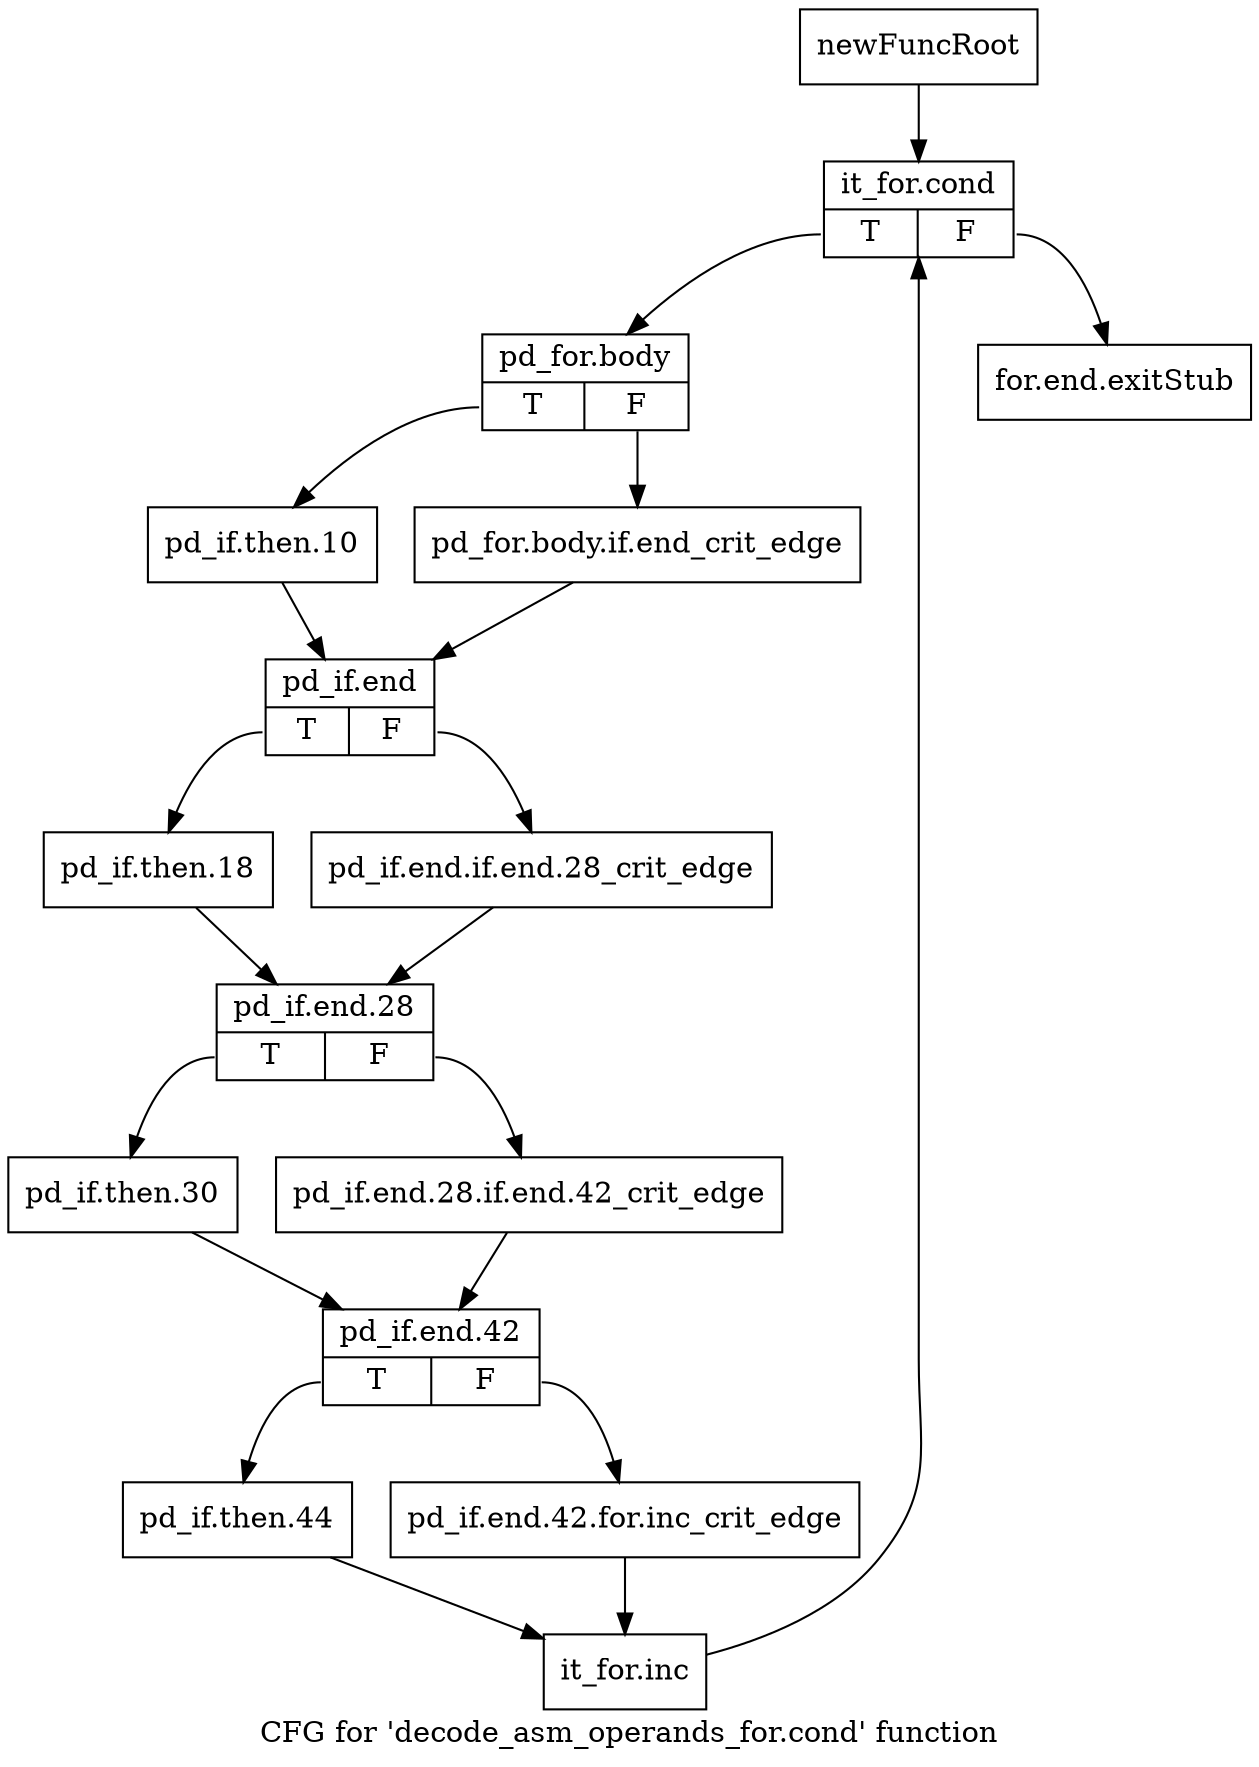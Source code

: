 digraph "CFG for 'decode_asm_operands_for.cond' function" {
	label="CFG for 'decode_asm_operands_for.cond' function";

	Node0xb86ff30 [shape=record,label="{newFuncRoot}"];
	Node0xb86ff30 -> Node0xb86ffd0;
	Node0xb86ff80 [shape=record,label="{for.end.exitStub}"];
	Node0xb86ffd0 [shape=record,label="{it_for.cond|{<s0>T|<s1>F}}"];
	Node0xb86ffd0:s0 -> Node0xb870020;
	Node0xb86ffd0:s1 -> Node0xb86ff80;
	Node0xb870020 [shape=record,label="{pd_for.body|{<s0>T|<s1>F}}"];
	Node0xb870020:s0 -> Node0xb8700c0;
	Node0xb870020:s1 -> Node0xb870070;
	Node0xb870070 [shape=record,label="{pd_for.body.if.end_crit_edge}"];
	Node0xb870070 -> Node0xb870110;
	Node0xb8700c0 [shape=record,label="{pd_if.then.10}"];
	Node0xb8700c0 -> Node0xb870110;
	Node0xb870110 [shape=record,label="{pd_if.end|{<s0>T|<s1>F}}"];
	Node0xb870110:s0 -> Node0xb8701b0;
	Node0xb870110:s1 -> Node0xb870160;
	Node0xb870160 [shape=record,label="{pd_if.end.if.end.28_crit_edge}"];
	Node0xb870160 -> Node0xb870200;
	Node0xb8701b0 [shape=record,label="{pd_if.then.18}"];
	Node0xb8701b0 -> Node0xb870200;
	Node0xb870200 [shape=record,label="{pd_if.end.28|{<s0>T|<s1>F}}"];
	Node0xb870200:s0 -> Node0xb8702a0;
	Node0xb870200:s1 -> Node0xb870250;
	Node0xb870250 [shape=record,label="{pd_if.end.28.if.end.42_crit_edge}"];
	Node0xb870250 -> Node0xb8702f0;
	Node0xb8702a0 [shape=record,label="{pd_if.then.30}"];
	Node0xb8702a0 -> Node0xb8702f0;
	Node0xb8702f0 [shape=record,label="{pd_if.end.42|{<s0>T|<s1>F}}"];
	Node0xb8702f0:s0 -> Node0xb870390;
	Node0xb8702f0:s1 -> Node0xb870340;
	Node0xb870340 [shape=record,label="{pd_if.end.42.for.inc_crit_edge}"];
	Node0xb870340 -> Node0xb8703e0;
	Node0xb870390 [shape=record,label="{pd_if.then.44}"];
	Node0xb870390 -> Node0xb8703e0;
	Node0xb8703e0 [shape=record,label="{it_for.inc}"];
	Node0xb8703e0 -> Node0xb86ffd0;
}
